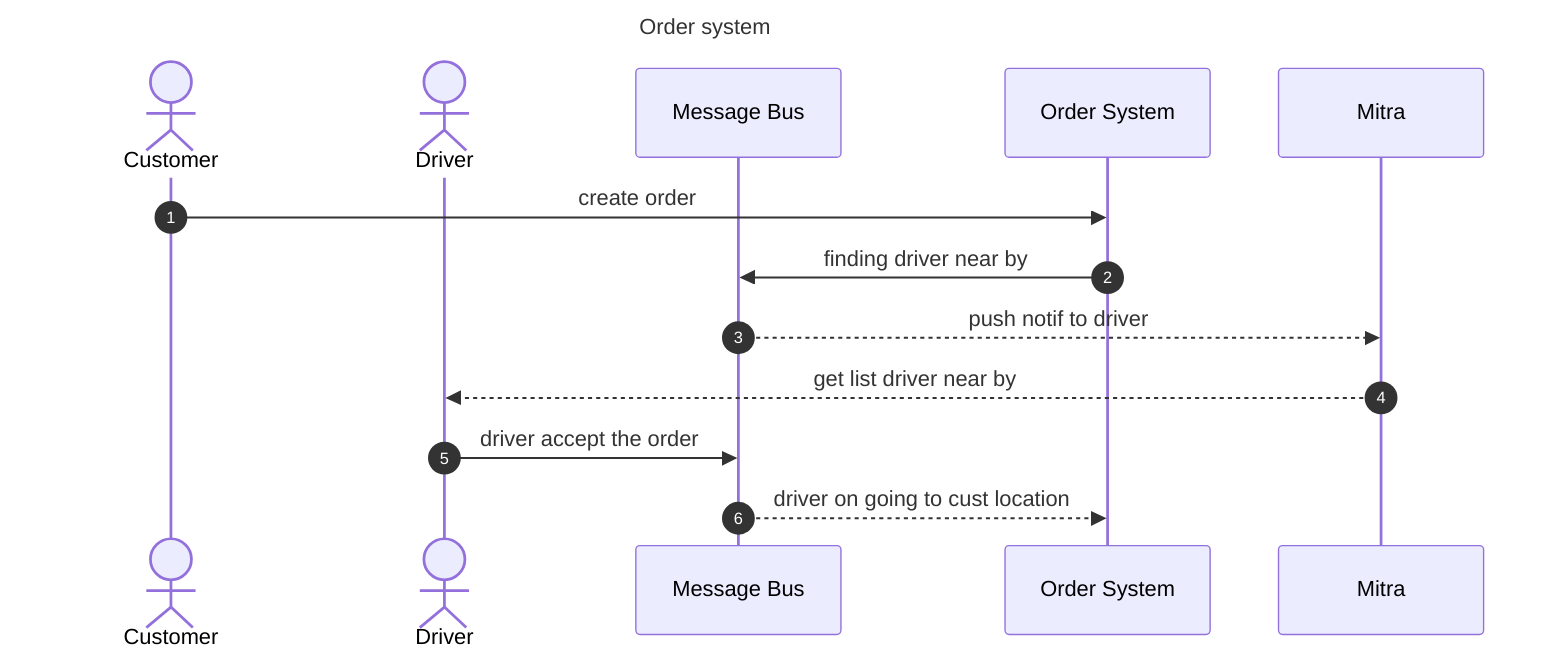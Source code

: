 sequenceDiagram
    title Order system;
    actor c as Customer;
    actor d as Driver;
    autonumber
    participant msg as Message Bus;

    participant ord as Order System;
    c ->> ord: create order
    ord ->> msg: finding driver near by

    participant m as Mitra;
    msg -->> m: push notif to driver
    m -->> d: get list driver near by
    d ->> msg: driver accept the order
    msg -->> ord: driver on going to cust location